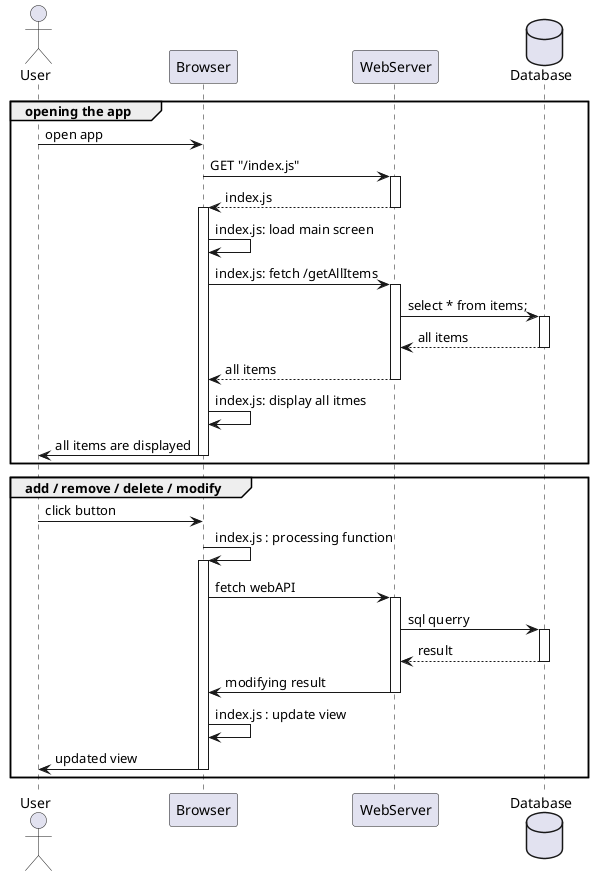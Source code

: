 @startuml mainActivity

actor       User       as user
participant Browser as browser
participant WebServer as webServer
database    Database    as db

group opening the app
    user -> browser : open app

    browser -> webServer : GET "/index.js"
    activate webServer
    return index.js

    activate browser
        browser -> browser: index.js: load main screen

        browser -> webServer: index.js: fetch /getAllItems
        activate webServer
            webServer -> db : select * from items;
            activate db
            return all items
        return all items

        browser -> browser: index.js: display all itmes

        browser -> user : all items are displayed
    deactivate browser
end

group add / remove / delete / modify

    user -> browser : click button
    browser -> browser : index.js : processing function
    activate browser
        browser -> webServer: fetch webAPI
        activate webServer
            webServer -> db : sql querry
            activate db
            return result
            webServer -> browser : modifying result
        deactivate webServer
        browser -> browser : index.js : update view
        browser -> user : updated view
    deactivate browser

end

@enduml
